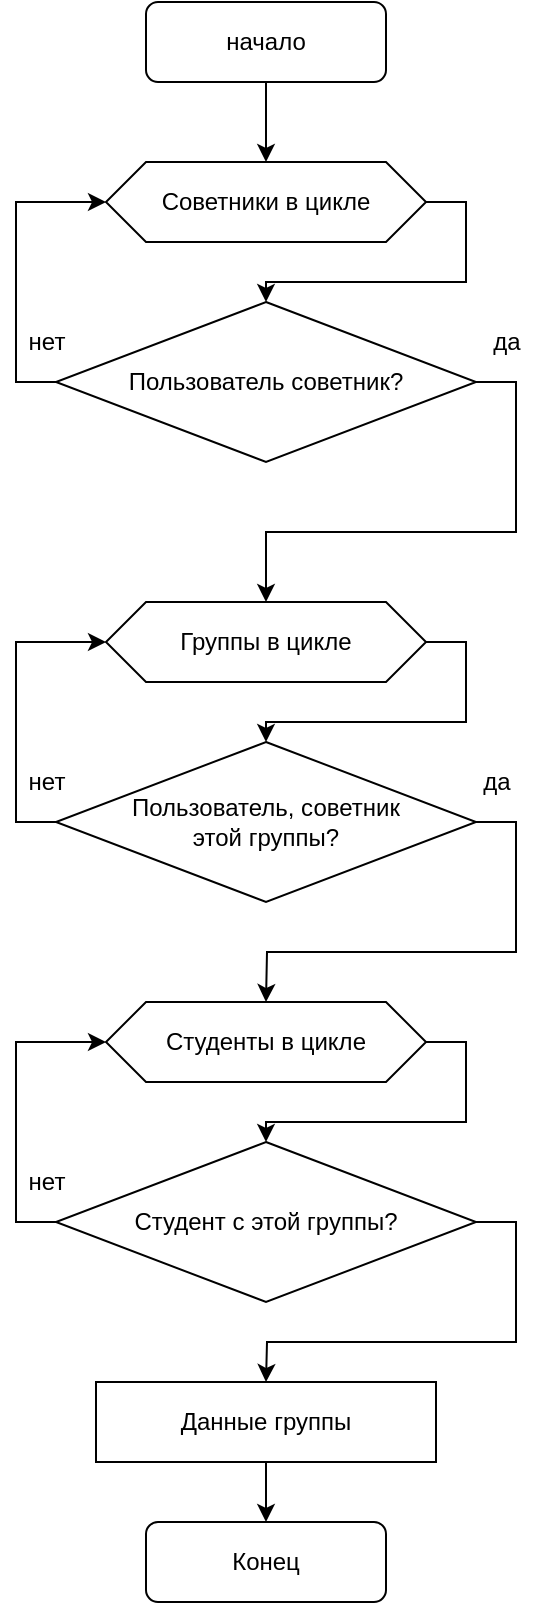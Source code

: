<mxfile version="19.0.3" type="device"><diagram id="C5RBs43oDa-KdzZeNtuy" name="Page-1"><mxGraphModel dx="1422" dy="875" grid="1" gridSize="10" guides="1" tooltips="1" connect="1" arrows="1" fold="1" page="1" pageScale="1" pageWidth="827" pageHeight="1169" math="0" shadow="0"><root><mxCell id="WIyWlLk6GJQsqaUBKTNV-0"/><mxCell id="WIyWlLk6GJQsqaUBKTNV-1" parent="WIyWlLk6GJQsqaUBKTNV-0"/><mxCell id="mHk5uRGpc1ukBF99Gr_t-41" style="edgeStyle=orthogonalEdgeStyle;rounded=0;orthogonalLoop=1;jettySize=auto;html=1;exitX=0.5;exitY=1;exitDx=0;exitDy=0;entryX=0.5;entryY=0;entryDx=0;entryDy=0;" parent="WIyWlLk6GJQsqaUBKTNV-1" source="mHk5uRGpc1ukBF99Gr_t-37" target="mHk5uRGpc1ukBF99Gr_t-40" edge="1"><mxGeometry relative="1" as="geometry"/></mxCell><mxCell id="mHk5uRGpc1ukBF99Gr_t-37" value="начало" style="rounded=1;whiteSpace=wrap;html=1;fontSize=12;glass=0;strokeWidth=1;shadow=0;" parent="WIyWlLk6GJQsqaUBKTNV-1" vertex="1"><mxGeometry x="530" y="80" width="120" height="40" as="geometry"/></mxCell><mxCell id="mHk5uRGpc1ukBF99Gr_t-45" style="edgeStyle=orthogonalEdgeStyle;rounded=0;orthogonalLoop=1;jettySize=auto;html=1;exitX=1;exitY=0.5;exitDx=0;exitDy=0;entryX=0.5;entryY=0;entryDx=0;entryDy=0;" parent="WIyWlLk6GJQsqaUBKTNV-1" source="mHk5uRGpc1ukBF99Gr_t-38" target="mHk5uRGpc1ukBF99Gr_t-43" edge="1"><mxGeometry relative="1" as="geometry"/></mxCell><mxCell id="mHk5uRGpc1ukBF99Gr_t-47" style="edgeStyle=orthogonalEdgeStyle;rounded=0;orthogonalLoop=1;jettySize=auto;html=1;exitX=0;exitY=0.5;exitDx=0;exitDy=0;entryX=0;entryY=0.5;entryDx=0;entryDy=0;" parent="WIyWlLk6GJQsqaUBKTNV-1" source="mHk5uRGpc1ukBF99Gr_t-38" target="mHk5uRGpc1ukBF99Gr_t-40" edge="1"><mxGeometry relative="1" as="geometry"/></mxCell><mxCell id="mHk5uRGpc1ukBF99Gr_t-38" value="Пользователь советник?" style="rhombus;whiteSpace=wrap;html=1;" parent="WIyWlLk6GJQsqaUBKTNV-1" vertex="1"><mxGeometry x="485" y="230" width="210" height="80" as="geometry"/></mxCell><mxCell id="mHk5uRGpc1ukBF99Gr_t-62" style="edgeStyle=orthogonalEdgeStyle;rounded=0;orthogonalLoop=1;jettySize=auto;html=1;exitX=1;exitY=0.5;exitDx=0;exitDy=0;entryX=0.5;entryY=0;entryDx=0;entryDy=0;" parent="WIyWlLk6GJQsqaUBKTNV-1" source="mHk5uRGpc1ukBF99Gr_t-40" target="mHk5uRGpc1ukBF99Gr_t-38" edge="1"><mxGeometry relative="1" as="geometry"/></mxCell><mxCell id="mHk5uRGpc1ukBF99Gr_t-40" value="Советники в цикле" style="shape=hexagon;perimeter=hexagonPerimeter2;whiteSpace=wrap;html=1;fixedSize=1;" parent="WIyWlLk6GJQsqaUBKTNV-1" vertex="1"><mxGeometry x="510" y="160" width="160" height="40" as="geometry"/></mxCell><mxCell id="mHk5uRGpc1ukBF99Gr_t-63" style="edgeStyle=orthogonalEdgeStyle;rounded=0;orthogonalLoop=1;jettySize=auto;html=1;exitX=1;exitY=0.5;exitDx=0;exitDy=0;entryX=0.5;entryY=0;entryDx=0;entryDy=0;" parent="WIyWlLk6GJQsqaUBKTNV-1" source="mHk5uRGpc1ukBF99Gr_t-43" target="mHk5uRGpc1ukBF99Gr_t-49" edge="1"><mxGeometry relative="1" as="geometry"/></mxCell><mxCell id="mHk5uRGpc1ukBF99Gr_t-43" value="Группы в цикле" style="shape=hexagon;perimeter=hexagonPerimeter2;whiteSpace=wrap;html=1;fixedSize=1;" parent="WIyWlLk6GJQsqaUBKTNV-1" vertex="1"><mxGeometry x="510" y="380" width="160" height="40" as="geometry"/></mxCell><mxCell id="mHk5uRGpc1ukBF99Gr_t-46" value="да" style="text;html=1;align=center;verticalAlign=middle;resizable=0;points=[];autosize=1;strokeColor=none;fillColor=none;" parent="WIyWlLk6GJQsqaUBKTNV-1" vertex="1"><mxGeometry x="695" y="240" width="30" height="20" as="geometry"/></mxCell><mxCell id="mHk5uRGpc1ukBF99Gr_t-48" value="нет" style="text;html=1;align=center;verticalAlign=middle;resizable=0;points=[];autosize=1;strokeColor=none;fillColor=none;" parent="WIyWlLk6GJQsqaUBKTNV-1" vertex="1"><mxGeometry x="465" y="240" width="30" height="20" as="geometry"/></mxCell><mxCell id="mHk5uRGpc1ukBF99Gr_t-51" style="edgeStyle=orthogonalEdgeStyle;rounded=0;orthogonalLoop=1;jettySize=auto;html=1;exitX=0;exitY=0.5;exitDx=0;exitDy=0;entryX=0;entryY=0.5;entryDx=0;entryDy=0;" parent="WIyWlLk6GJQsqaUBKTNV-1" source="mHk5uRGpc1ukBF99Gr_t-49" target="mHk5uRGpc1ukBF99Gr_t-43" edge="1"><mxGeometry relative="1" as="geometry"/></mxCell><mxCell id="mHk5uRGpc1ukBF99Gr_t-53" style="edgeStyle=orthogonalEdgeStyle;rounded=0;orthogonalLoop=1;jettySize=auto;html=1;exitX=1;exitY=0.5;exitDx=0;exitDy=0;" parent="WIyWlLk6GJQsqaUBKTNV-1" source="mHk5uRGpc1ukBF99Gr_t-49" edge="1"><mxGeometry relative="1" as="geometry"><mxPoint x="590" y="580" as="targetPoint"/></mxGeometry></mxCell><mxCell id="mHk5uRGpc1ukBF99Gr_t-49" value="Пользователь, советник &lt;br&gt;этой группы?" style="rhombus;whiteSpace=wrap;html=1;" parent="WIyWlLk6GJQsqaUBKTNV-1" vertex="1"><mxGeometry x="485" y="450" width="210" height="80" as="geometry"/></mxCell><mxCell id="mHk5uRGpc1ukBF99Gr_t-52" value="нет" style="text;html=1;align=center;verticalAlign=middle;resizable=0;points=[];autosize=1;strokeColor=none;fillColor=none;" parent="WIyWlLk6GJQsqaUBKTNV-1" vertex="1"><mxGeometry x="465" y="460" width="30" height="20" as="geometry"/></mxCell><mxCell id="mHk5uRGpc1ukBF99Gr_t-64" style="edgeStyle=orthogonalEdgeStyle;rounded=0;orthogonalLoop=1;jettySize=auto;html=1;exitX=1;exitY=0.5;exitDx=0;exitDy=0;entryX=0.5;entryY=0;entryDx=0;entryDy=0;" parent="WIyWlLk6GJQsqaUBKTNV-1" source="mHk5uRGpc1ukBF99Gr_t-54" target="mHk5uRGpc1ukBF99Gr_t-56" edge="1"><mxGeometry relative="1" as="geometry"/></mxCell><mxCell id="mHk5uRGpc1ukBF99Gr_t-54" value="Студенты в цикле" style="shape=hexagon;perimeter=hexagonPerimeter2;whiteSpace=wrap;html=1;fixedSize=1;" parent="WIyWlLk6GJQsqaUBKTNV-1" vertex="1"><mxGeometry x="510" y="580" width="160" height="40" as="geometry"/></mxCell><mxCell id="mHk5uRGpc1ukBF99Gr_t-55" value="да" style="text;html=1;align=center;verticalAlign=middle;resizable=0;points=[];autosize=1;strokeColor=none;fillColor=none;" parent="WIyWlLk6GJQsqaUBKTNV-1" vertex="1"><mxGeometry x="690" y="460" width="30" height="20" as="geometry"/></mxCell><mxCell id="mHk5uRGpc1ukBF99Gr_t-58" style="edgeStyle=orthogonalEdgeStyle;rounded=0;orthogonalLoop=1;jettySize=auto;html=1;exitX=0;exitY=0.5;exitDx=0;exitDy=0;entryX=0;entryY=0.5;entryDx=0;entryDy=0;" parent="WIyWlLk6GJQsqaUBKTNV-1" source="mHk5uRGpc1ukBF99Gr_t-56" target="mHk5uRGpc1ukBF99Gr_t-54" edge="1"><mxGeometry relative="1" as="geometry"/></mxCell><mxCell id="mHk5uRGpc1ukBF99Gr_t-60" style="edgeStyle=orthogonalEdgeStyle;rounded=0;orthogonalLoop=1;jettySize=auto;html=1;exitX=1;exitY=0.5;exitDx=0;exitDy=0;" parent="WIyWlLk6GJQsqaUBKTNV-1" source="mHk5uRGpc1ukBF99Gr_t-56" edge="1"><mxGeometry relative="1" as="geometry"><mxPoint x="590" y="770" as="targetPoint"/></mxGeometry></mxCell><mxCell id="mHk5uRGpc1ukBF99Gr_t-56" value="Студент с этой группы?" style="rhombus;whiteSpace=wrap;html=1;" parent="WIyWlLk6GJQsqaUBKTNV-1" vertex="1"><mxGeometry x="485" y="650" width="210" height="80" as="geometry"/></mxCell><mxCell id="mHk5uRGpc1ukBF99Gr_t-59" value="нет" style="text;html=1;align=center;verticalAlign=middle;resizable=0;points=[];autosize=1;strokeColor=none;fillColor=none;" parent="WIyWlLk6GJQsqaUBKTNV-1" vertex="1"><mxGeometry x="465" y="660" width="30" height="20" as="geometry"/></mxCell><mxCell id="mHk5uRGpc1ukBF99Gr_t-65" style="edgeStyle=orthogonalEdgeStyle;rounded=0;orthogonalLoop=1;jettySize=auto;html=1;exitX=0.5;exitY=1;exitDx=0;exitDy=0;" parent="WIyWlLk6GJQsqaUBKTNV-1" source="mHk5uRGpc1ukBF99Gr_t-61" edge="1"><mxGeometry relative="1" as="geometry"><mxPoint x="590" y="840" as="targetPoint"/></mxGeometry></mxCell><mxCell id="mHk5uRGpc1ukBF99Gr_t-61" value="Данные группы" style="rounded=0;whiteSpace=wrap;html=1;" parent="WIyWlLk6GJQsqaUBKTNV-1" vertex="1"><mxGeometry x="505" y="770" width="170" height="40" as="geometry"/></mxCell><mxCell id="mHk5uRGpc1ukBF99Gr_t-68" value="Конец" style="rounded=1;whiteSpace=wrap;html=1;fontSize=12;glass=0;strokeWidth=1;shadow=0;" parent="WIyWlLk6GJQsqaUBKTNV-1" vertex="1"><mxGeometry x="530" y="840" width="120" height="40" as="geometry"/></mxCell></root></mxGraphModel></diagram></mxfile>
